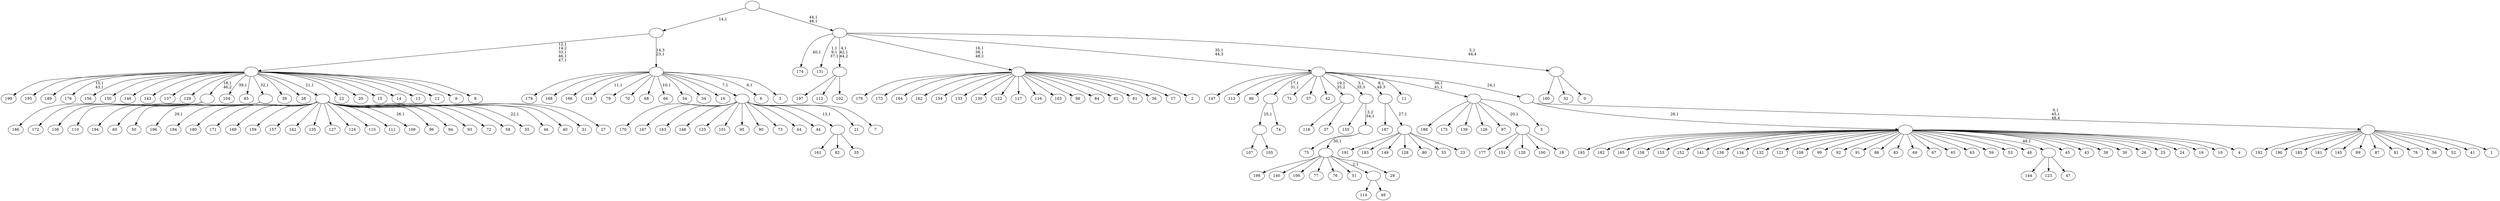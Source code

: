 digraph T {
	250 [label="199"]
	249 [label="198"]
	248 [label="197"]
	247 [label="196"]
	245 [label="195"]
	244 [label="194"]
	243 [label="193"]
	242 [label="192"]
	241 [label="191"]
	240 [label="190"]
	239 [label="189"]
	238 [label="188"]
	237 [label="187"]
	236 [label="186"]
	235 [label="185"]
	234 [label="184"]
	233 [label="183"]
	232 [label="182"]
	231 [label="181"]
	230 [label="180"]
	229 [label="179"]
	228 [label="178"]
	227 [label="177"]
	226 [label="176"]
	223 [label="175"]
	222 [label="174"]
	220 [label="173"]
	219 [label="172"]
	218 [label="171"]
	217 [label="170"]
	216 [label="169"]
	215 [label="168"]
	214 [label="167"]
	213 [label="166"]
	212 [label="165"]
	211 [label="164"]
	210 [label="163"]
	209 [label="162"]
	208 [label="161"]
	207 [label="160"]
	206 [label="159"]
	205 [label="158"]
	204 [label="157"]
	203 [label="156"]
	202 [label="155"]
	201 [label="154"]
	200 [label="153"]
	199 [label="152"]
	198 [label="151"]
	197 [label="150"]
	196 [label="149"]
	195 [label="148"]
	194 [label="147"]
	193 [label="146"]
	192 [label="145"]
	191 [label="144"]
	190 [label="143"]
	189 [label="142"]
	188 [label="141"]
	187 [label="140"]
	186 [label="139"]
	185 [label="138"]
	184 [label="137"]
	183 [label="136"]
	182 [label="135"]
	181 [label="134"]
	180 [label="133"]
	179 [label="132"]
	178 [label="131"]
	174 [label="130"]
	173 [label="129"]
	172 [label="128"]
	171 [label="127"]
	170 [label="126"]
	169 [label="125"]
	168 [label="124"]
	167 [label="123"]
	166 [label="122"]
	165 [label="121"]
	164 [label="120"]
	163 [label="119"]
	161 [label="118"]
	160 [label="117"]
	159 [label="116"]
	158 [label="115"]
	157 [label="114"]
	156 [label="113"]
	155 [label="112"]
	154 [label="111"]
	153 [label="110"]
	152 [label=""]
	151 [label="109"]
	149 [label="108"]
	148 [label="107"]
	147 [label="106"]
	146 [label="105"]
	145 [label=""]
	144 [label="104"]
	142 [label="103"]
	141 [label="102"]
	140 [label=""]
	138 [label="101"]
	137 [label="100"]
	136 [label="99"]
	135 [label="98"]
	134 [label="97"]
	133 [label="96"]
	132 [label="95"]
	131 [label="94"]
	130 [label="93"]
	129 [label="92"]
	128 [label="91"]
	127 [label="90"]
	126 [label="89"]
	125 [label="88"]
	124 [label="87"]
	123 [label="86"]
	122 [label="85"]
	121 [label="84"]
	120 [label="83"]
	119 [label="82"]
	118 [label="81"]
	117 [label="80"]
	116 [label="79"]
	115 [label="78"]
	114 [label="77"]
	113 [label="76"]
	112 [label="75"]
	111 [label="74"]
	110 [label=""]
	108 [label="73"]
	107 [label="72"]
	106 [label="71"]
	105 [label="70"]
	104 [label="69"]
	103 [label="68"]
	102 [label="67"]
	101 [label="66"]
	99 [label="65"]
	98 [label="64"]
	97 [label="63"]
	96 [label="62"]
	95 [label="61"]
	94 [label="60"]
	93 [label="59"]
	92 [label="58"]
	91 [label="57"]
	90 [label="56"]
	89 [label="55"]
	87 [label="54"]
	86 [label="53"]
	85 [label="52"]
	84 [label="51"]
	83 [label="50"]
	82 [label=""]
	81 [label="49"]
	80 [label=""]
	79 [label="48"]
	78 [label="47"]
	77 [label=""]
	76 [label="46"]
	75 [label="45"]
	74 [label="44"]
	73 [label="43"]
	72 [label="42"]
	71 [label="41"]
	70 [label="40"]
	69 [label="39"]
	68 [label="38"]
	67 [label="37"]
	66 [label=""]
	65 [label="36"]
	64 [label="35"]
	63 [label=""]
	62 [label="34"]
	61 [label="33"]
	60 [label="32"]
	59 [label="31"]
	58 [label="30"]
	57 [label="29"]
	56 [label=""]
	55 [label=""]
	54 [label=""]
	53 [label="28"]
	52 [label="27"]
	51 [label=""]
	50 [label="26"]
	49 [label="25"]
	48 [label="24"]
	47 [label="23"]
	46 [label=""]
	45 [label=""]
	44 [label="22"]
	43 [label="21"]
	42 [label="20"]
	41 [label="19"]
	40 [label="18"]
	39 [label=""]
	38 [label="17"]
	37 [label="16"]
	36 [label="15"]
	35 [label="14"]
	34 [label="13"]
	33 [label="12"]
	32 [label="11"]
	31 [label="10"]
	30 [label="9"]
	29 [label="8"]
	28 [label=""]
	24 [label="7"]
	23 [label=""]
	22 [label="6"]
	20 [label="5"]
	19 [label=""]
	17 [label="4"]
	16 [label=""]
	15 [label="3"]
	14 [label=""]
	13 [label=""]
	12 [label="2"]
	11 [label=""]
	9 [label="1"]
	8 [label=""]
	6 [label=""]
	5 [label=""]
	4 [label="0"]
	3 [label=""]
	2 [label=""]
	0 [label=""]
	152 -> 236 [label=""]
	152 -> 219 [label=""]
	152 -> 183 [label=""]
	152 -> 153 [label=""]
	145 -> 148 [label=""]
	145 -> 146 [label=""]
	140 -> 248 [label=""]
	140 -> 155 [label=""]
	140 -> 141 [label=""]
	110 -> 145 [label="25,1"]
	110 -> 111 [label=""]
	82 -> 244 [label=""]
	82 -> 94 [label=""]
	82 -> 83 [label=""]
	80 -> 157 [label=""]
	80 -> 81 [label=""]
	77 -> 191 [label=""]
	77 -> 167 [label=""]
	77 -> 78 [label=""]
	66 -> 161 [label=""]
	66 -> 67 [label=""]
	63 -> 208 [label=""]
	63 -> 119 [label=""]
	63 -> 64 [label=""]
	56 -> 249 [label=""]
	56 -> 187 [label=""]
	56 -> 147 [label=""]
	56 -> 114 [label=""]
	56 -> 113 [label=""]
	56 -> 84 [label=""]
	56 -> 80 [label="2,1"]
	56 -> 57 [label=""]
	55 -> 112 [label=""]
	55 -> 56 [label="30,1"]
	54 -> 202 [label=""]
	54 -> 55 [label="3,2\n34,1"]
	51 -> 89 [label="22,1"]
	51 -> 151 [label="26,1"]
	51 -> 247 [label="29,1"]
	51 -> 234 [label=""]
	51 -> 230 [label=""]
	51 -> 218 [label=""]
	51 -> 216 [label=""]
	51 -> 206 [label=""]
	51 -> 204 [label=""]
	51 -> 189 [label=""]
	51 -> 182 [label=""]
	51 -> 171 [label=""]
	51 -> 168 [label=""]
	51 -> 158 [label=""]
	51 -> 154 [label=""]
	51 -> 133 [label=""]
	51 -> 131 [label=""]
	51 -> 130 [label=""]
	51 -> 107 [label=""]
	51 -> 92 [label=""]
	51 -> 76 [label=""]
	51 -> 70 [label=""]
	51 -> 59 [label=""]
	51 -> 52 [label=""]
	46 -> 241 [label=""]
	46 -> 233 [label=""]
	46 -> 196 [label=""]
	46 -> 172 [label=""]
	46 -> 117 [label=""]
	46 -> 61 [label=""]
	46 -> 47 [label=""]
	45 -> 237 [label=""]
	45 -> 46 [label="27,1"]
	39 -> 227 [label=""]
	39 -> 198 [label=""]
	39 -> 164 [label=""]
	39 -> 137 [label=""]
	39 -> 40 [label=""]
	28 -> 144 [label="39,1"]
	28 -> 226 [label="15,1\n43,1"]
	28 -> 250 [label=""]
	28 -> 245 [label=""]
	28 -> 239 [label=""]
	28 -> 203 [label=""]
	28 -> 197 [label=""]
	28 -> 193 [label=""]
	28 -> 190 [label=""]
	28 -> 184 [label=""]
	28 -> 173 [label=""]
	28 -> 152 [label="18,1\n46,2"]
	28 -> 122 [label=""]
	28 -> 82 [label="32,1"]
	28 -> 69 [label=""]
	28 -> 53 [label=""]
	28 -> 51 [label="21,1"]
	28 -> 44 [label=""]
	28 -> 42 [label=""]
	28 -> 36 [label=""]
	28 -> 35 [label=""]
	28 -> 34 [label=""]
	28 -> 33 [label=""]
	28 -> 30 [label=""]
	28 -> 29 [label=""]
	23 -> 217 [label=""]
	23 -> 214 [label=""]
	23 -> 210 [label=""]
	23 -> 195 [label=""]
	23 -> 169 [label=""]
	23 -> 138 [label=""]
	23 -> 132 [label=""]
	23 -> 127 [label=""]
	23 -> 108 [label=""]
	23 -> 98 [label=""]
	23 -> 74 [label=""]
	23 -> 63 [label="13,1"]
	23 -> 43 [label=""]
	23 -> 24 [label=""]
	19 -> 238 [label=""]
	19 -> 223 [label=""]
	19 -> 186 [label=""]
	19 -> 170 [label=""]
	19 -> 134 [label=""]
	19 -> 39 [label="20,1"]
	19 -> 20 [label=""]
	16 -> 243 [label=""]
	16 -> 232 [label=""]
	16 -> 212 [label=""]
	16 -> 205 [label=""]
	16 -> 200 [label=""]
	16 -> 199 [label=""]
	16 -> 188 [label=""]
	16 -> 185 [label=""]
	16 -> 181 [label=""]
	16 -> 179 [label=""]
	16 -> 165 [label=""]
	16 -> 149 [label=""]
	16 -> 136 [label=""]
	16 -> 129 [label=""]
	16 -> 128 [label=""]
	16 -> 125 [label=""]
	16 -> 120 [label=""]
	16 -> 104 [label=""]
	16 -> 102 [label=""]
	16 -> 99 [label=""]
	16 -> 97 [label=""]
	16 -> 93 [label=""]
	16 -> 86 [label=""]
	16 -> 79 [label=""]
	16 -> 77 [label="49,1"]
	16 -> 75 [label=""]
	16 -> 73 [label=""]
	16 -> 68 [label=""]
	16 -> 58 [label=""]
	16 -> 50 [label=""]
	16 -> 49 [label=""]
	16 -> 48 [label=""]
	16 -> 41 [label=""]
	16 -> 31 [label=""]
	16 -> 17 [label=""]
	14 -> 22 [label="6,1"]
	14 -> 101 [label="10,1"]
	14 -> 163 [label="11,1"]
	14 -> 229 [label=""]
	14 -> 215 [label=""]
	14 -> 213 [label=""]
	14 -> 116 [label=""]
	14 -> 105 [label=""]
	14 -> 103 [label=""]
	14 -> 87 [label=""]
	14 -> 62 [label=""]
	14 -> 37 [label=""]
	14 -> 23 [label="7,1"]
	14 -> 15 [label=""]
	13 -> 28 [label="12,1\n14,2\n33,1\n46,1\n47,1"]
	13 -> 14 [label="14,3\n23,1"]
	11 -> 228 [label=""]
	11 -> 220 [label=""]
	11 -> 211 [label=""]
	11 -> 209 [label=""]
	11 -> 201 [label=""]
	11 -> 180 [label=""]
	11 -> 174 [label=""]
	11 -> 166 [label=""]
	11 -> 160 [label=""]
	11 -> 159 [label=""]
	11 -> 142 [label=""]
	11 -> 135 [label=""]
	11 -> 121 [label=""]
	11 -> 96 [label=""]
	11 -> 95 [label=""]
	11 -> 65 [label=""]
	11 -> 38 [label=""]
	11 -> 12 [label=""]
	8 -> 242 [label=""]
	8 -> 240 [label=""]
	8 -> 235 [label=""]
	8 -> 231 [label=""]
	8 -> 192 [label=""]
	8 -> 126 [label=""]
	8 -> 124 [label=""]
	8 -> 118 [label=""]
	8 -> 115 [label=""]
	8 -> 90 [label=""]
	8 -> 85 [label=""]
	8 -> 71 [label=""]
	8 -> 9 [label=""]
	6 -> 8 [label="0,1\n45,1\n48,4"]
	6 -> 16 [label="28,1"]
	5 -> 19 [label="36,1\n41,1"]
	5 -> 110 [label="17,1\n31,1"]
	5 -> 194 [label=""]
	5 -> 156 [label=""]
	5 -> 123 [label=""]
	5 -> 106 [label=""]
	5 -> 91 [label=""]
	5 -> 72 [label=""]
	5 -> 66 [label="19,1\n35,2"]
	5 -> 54 [label="3,1\n35,3"]
	5 -> 45 [label="8,1\n48,3"]
	5 -> 32 [label=""]
	5 -> 6 [label="24,1"]
	3 -> 207 [label=""]
	3 -> 60 [label=""]
	3 -> 4 [label=""]
	2 -> 11 [label="16,1\n38,1\n48,2"]
	2 -> 140 [label="4,1\n42,1\n44,2"]
	2 -> 178 [label="1,1\n9,1\n37,1"]
	2 -> 222 [label="40,1"]
	2 -> 5 [label="35,1\n44,3"]
	2 -> 3 [label="5,1\n44,4"]
	0 -> 2 [label="44,1\n48,1"]
	0 -> 13 [label="14,1"]
}
